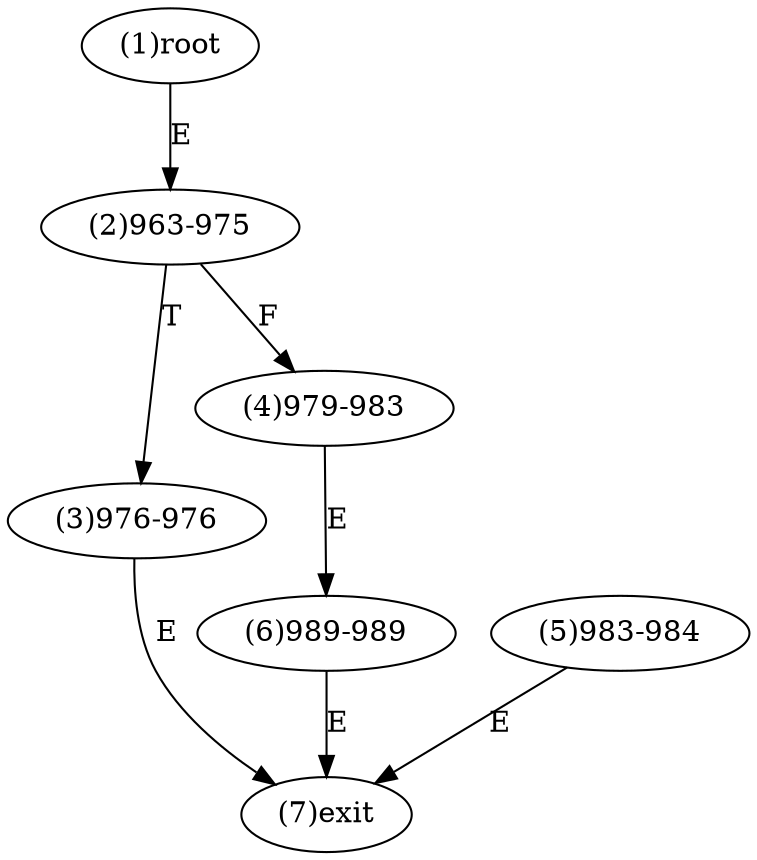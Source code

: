 digraph "" { 
1[ label="(1)root"];
2[ label="(2)963-975"];
3[ label="(3)976-976"];
4[ label="(4)979-983"];
5[ label="(5)983-984"];
6[ label="(6)989-989"];
7[ label="(7)exit"];
1->2[ label="E"];
2->4[ label="F"];
2->3[ label="T"];
3->7[ label="E"];
4->6[ label="E"];
5->7[ label="E"];
6->7[ label="E"];
}